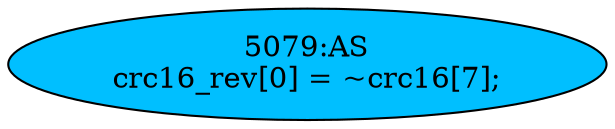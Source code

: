 strict digraph "" {
	node [label="\N"];
	"5079:AS"	 [ast="<pyverilog.vparser.ast.Assign object at 0x7f13b557d690>",
		def_var="['crc16_rev']",
		fillcolor=deepskyblue,
		label="5079:AS
crc16_rev[0] = ~crc16[7];",
		statements="[]",
		style=filled,
		typ=Assign,
		use_var="['crc16']"];
}
